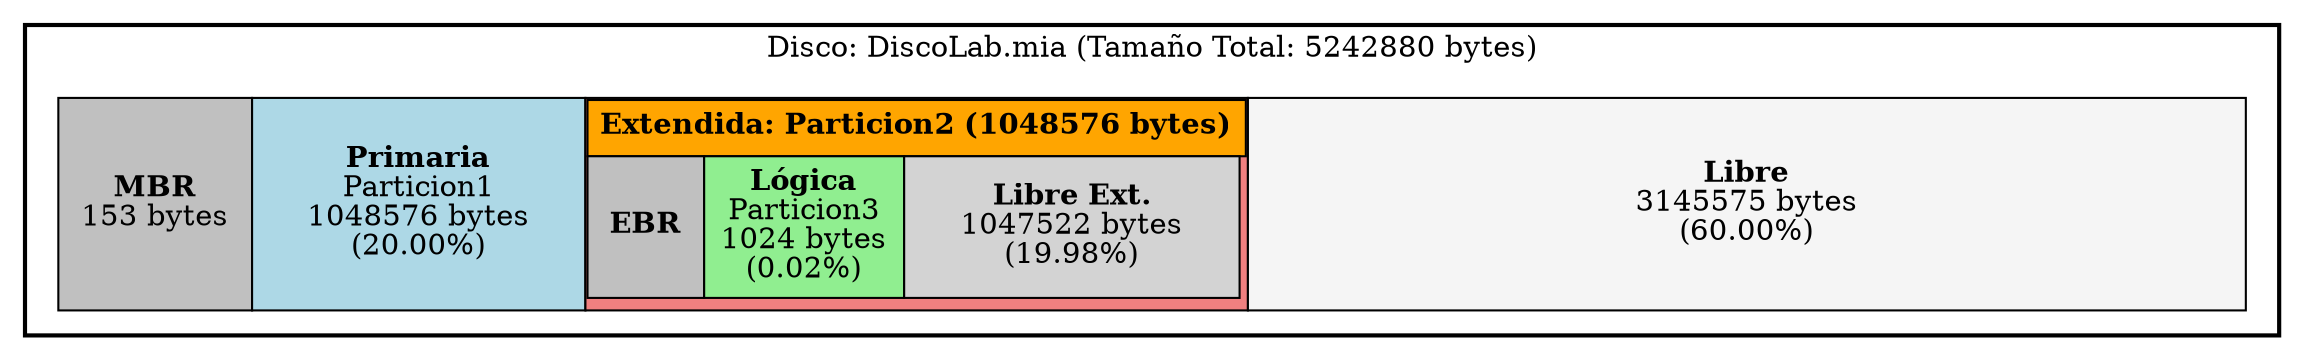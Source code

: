 digraph G {
	node [shape=none];
	graph [splines=false];
	subgraph cluster_disk {
		label="Disco: DiscoLab.mia (Tamaño Total: 5242880 bytes)";
		style=filled;
		fillcolor=white;
		color=black;
		penwidth=2;
		table [label=<
			<TABLE BORDER="0" CELLBORDER="1" CELLSPACING="0" CELLPADDING="10" WIDTH="800">
			<TR>
			<TD BGCOLOR="gray" ALIGN="CENTER"><B>MBR</B><BR/>153 bytes</TD>
			<TD BGCOLOR="lightblue" WIDTH="160" ALIGN="CENTER"><B>Primaria</B><BR/>Particion1<BR/>1048576 bytes<BR/>(20.00%)</TD>
			<TD BGCOLOR="lightcoral" WIDTH="160" ALIGN="CENTER" CELLPADDING="0">
				<TABLE BORDER="0" CELLBORDER="1" CELLSPACING="0" CELLPADDING="5" WIDTH="100%" HEIGHT="100%">
				<TR><TD COLSPAN="100" ALIGN="CENTER" BGCOLOR="orange"><B>Extendida: Particion2 (1048576 bytes)</B></TD></TR>
				<TR>
				<TD BGCOLOR="gray" WIDTH="20" ALIGN="CENTER"><B>EBR</B></TD>
				<TD BGCOLOR="lightgreen" WIDTH="50" ALIGN="CENTER"><B>Lógica</B><BR/>Particion3<BR/>1024 bytes<BR/>(0.02%)</TD>
				<TD BGCOLOR="#D3D3D3" WIDTH="159" ALIGN="CENTER"><B>Libre Ext.</B><BR/>1047522 bytes<BR/>(19.98%)</TD>
				</TR>
				</TABLE>
			</TD>
			<TD BGCOLOR="#F5F5F5" WIDTH="479" ALIGN="CENTER"><B>Libre</B><BR/>3145575 bytes<BR/>(60.00%)</TD>
			</TR>
			</TABLE>
>];
	}
}
